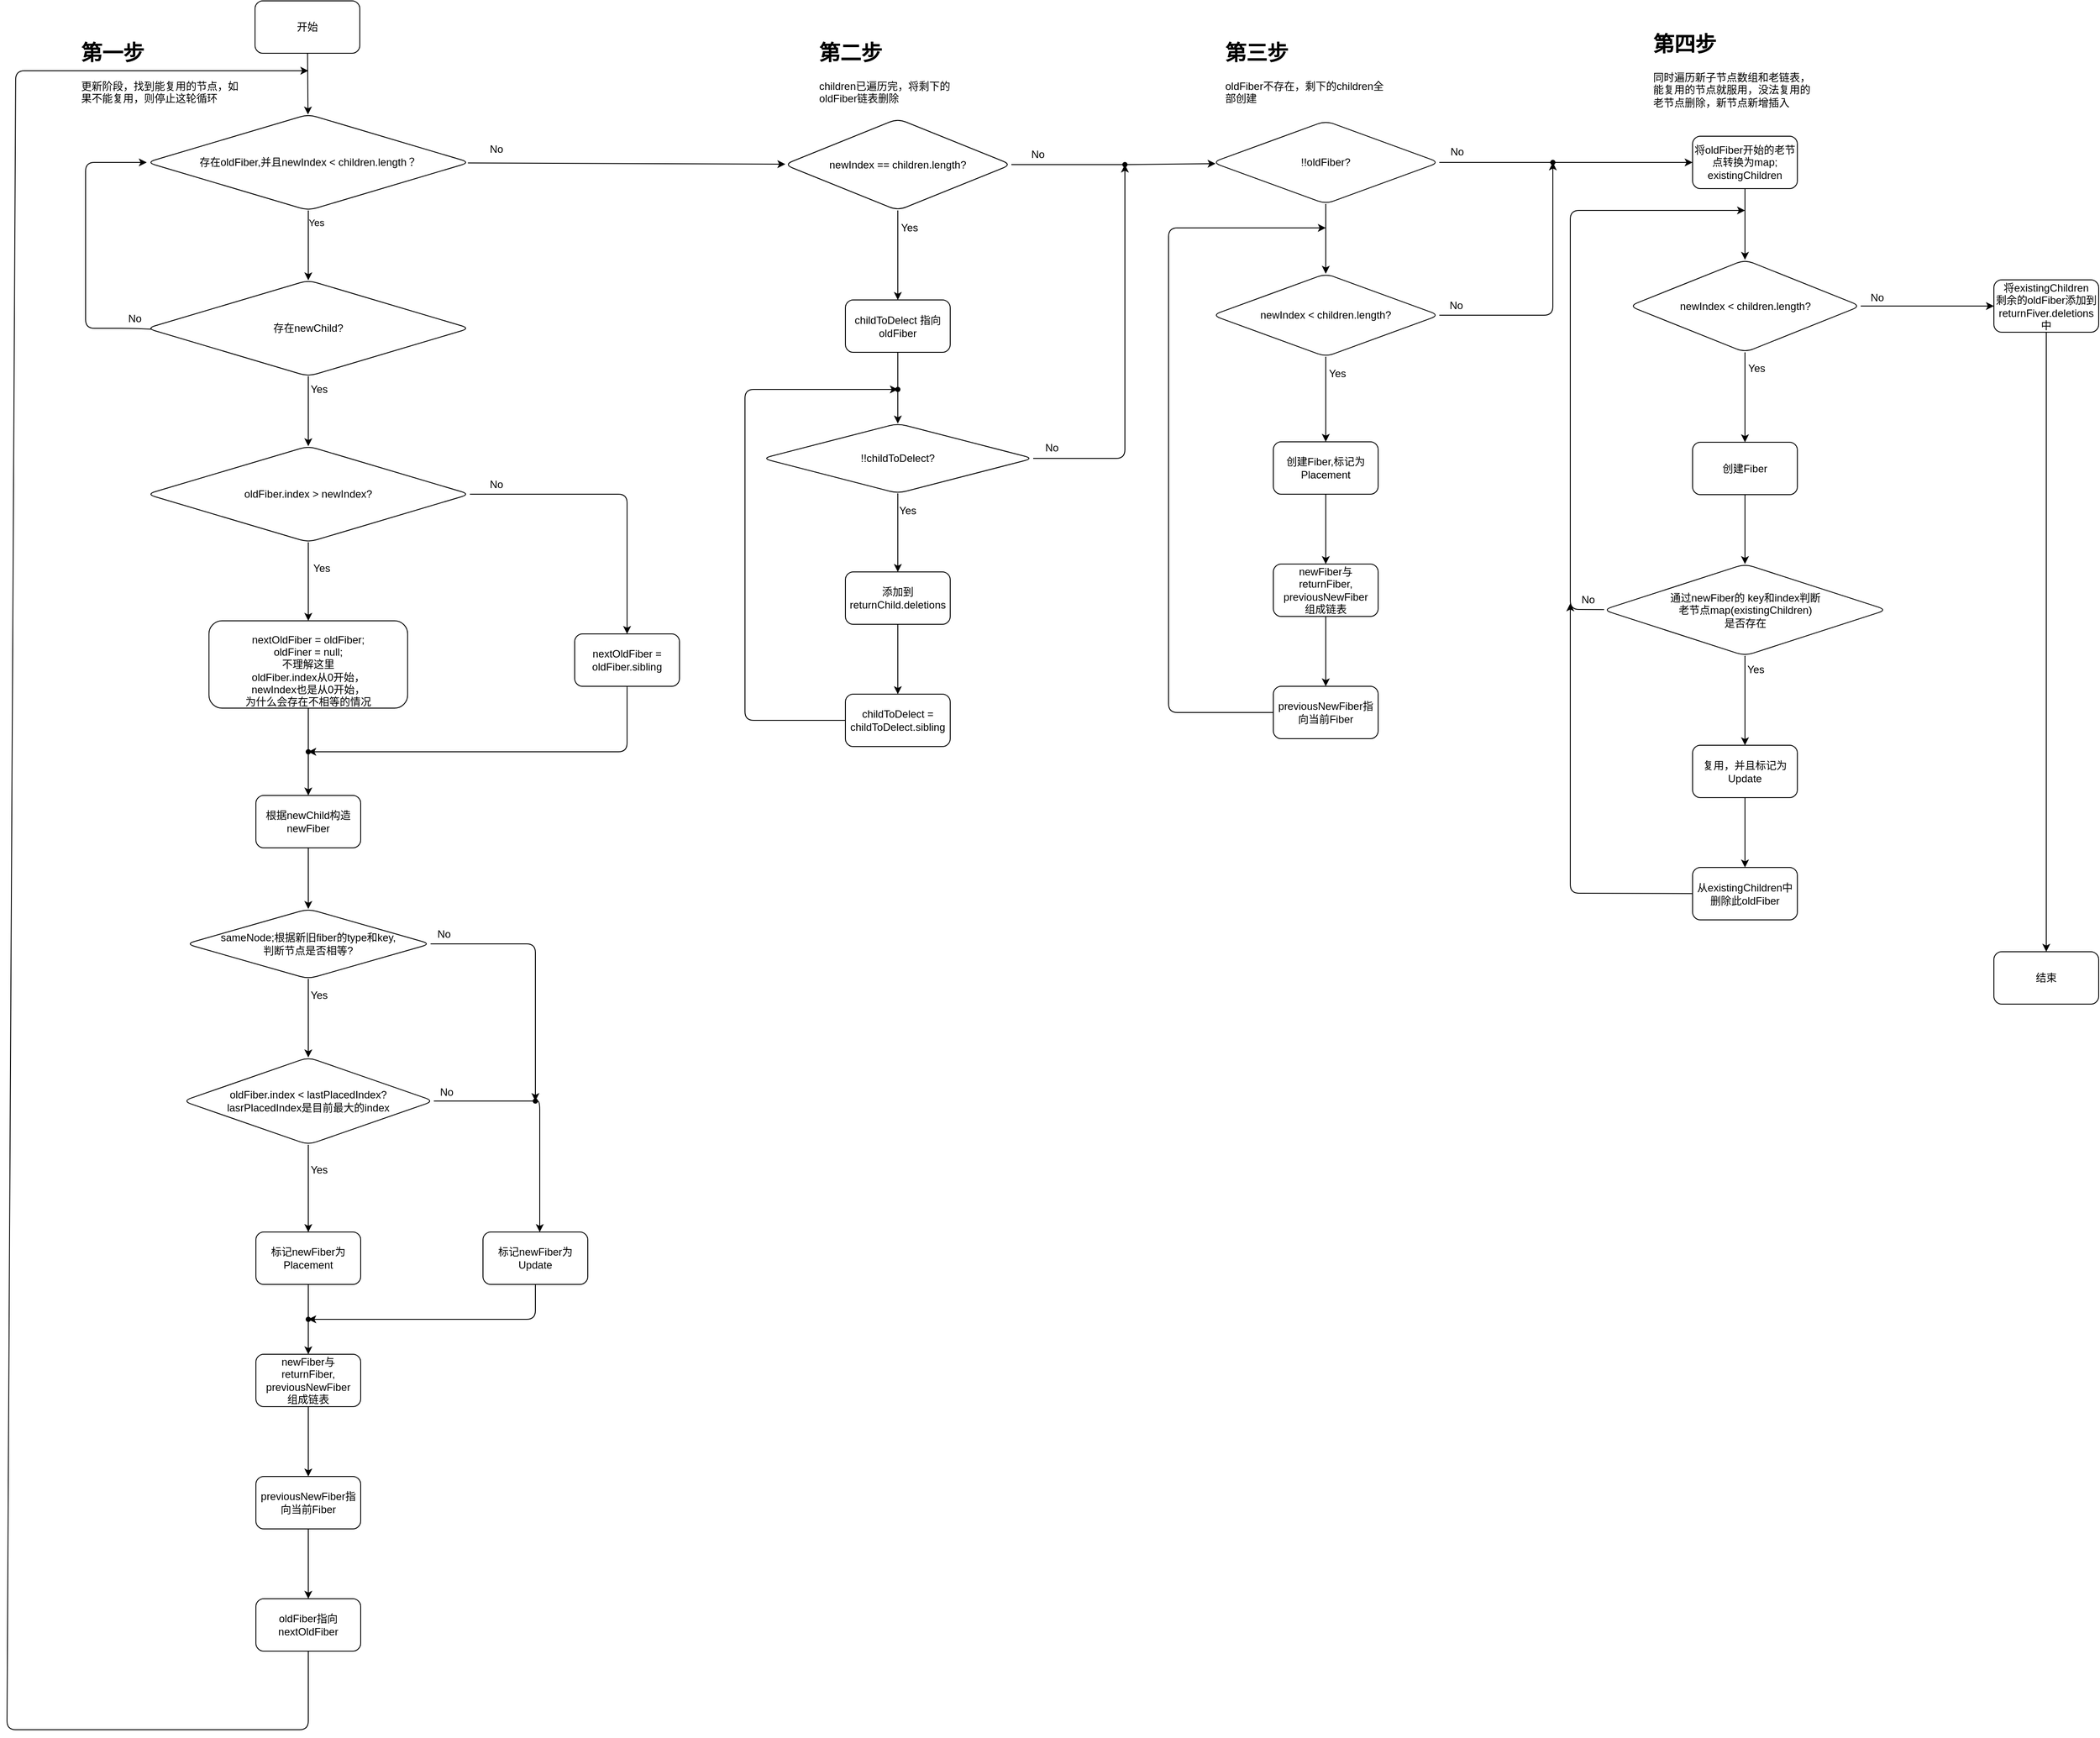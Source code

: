 <mxfile>
    <diagram id="0pCMZAAmox2kc1OV5gjN" name="第 1 页">
        <mxGraphModel dx="3513" dy="1557" grid="1" gridSize="10" guides="1" tooltips="1" connect="1" arrows="1" fold="1" page="1" pageScale="1" pageWidth="827" pageHeight="1169" math="0" shadow="0">
            <root>
                <mxCell id="0"/>
                <mxCell id="1" parent="0"/>
                <mxCell id="24" value="" style="edgeStyle=none;html=1;" edge="1" parent="1" source="9" target="23">
                    <mxGeometry relative="1" as="geometry"/>
                </mxCell>
                <mxCell id="9" value="开始" style="rounded=1;whiteSpace=wrap;html=1;" vertex="1" parent="1">
                    <mxGeometry x="318" y="167" width="120" height="60" as="geometry"/>
                </mxCell>
                <mxCell id="26" value="" style="edgeStyle=none;html=1;" edge="1" parent="1" source="23" target="25">
                    <mxGeometry relative="1" as="geometry"/>
                </mxCell>
                <mxCell id="27" value="Yes" style="edgeLabel;html=1;align=center;verticalAlign=middle;resizable=0;points=[];" vertex="1" connectable="0" parent="26">
                    <mxGeometry x="-0.671" y="5" relative="1" as="geometry">
                        <mxPoint x="4" y="1" as="offset"/>
                    </mxGeometry>
                </mxCell>
                <mxCell id="79" value="" style="edgeStyle=none;html=1;" edge="1" parent="1" source="23" target="78">
                    <mxGeometry relative="1" as="geometry"/>
                </mxCell>
                <mxCell id="23" value="存在oldFiber,并且newIndex &amp;lt; children.length？" style="rhombus;whiteSpace=wrap;html=1;rounded=1;" vertex="1" parent="1">
                    <mxGeometry x="194" y="297" width="370" height="110" as="geometry"/>
                </mxCell>
                <mxCell id="29" value="" style="edgeStyle=none;html=1;exitX=0.031;exitY=0.511;exitDx=0;exitDy=0;exitPerimeter=0;" edge="1" parent="1" source="25">
                    <mxGeometry relative="1" as="geometry">
                        <mxPoint x="194" y="352" as="targetPoint"/>
                        <Array as="points">
                            <mxPoint x="174" y="542"/>
                            <mxPoint x="124" y="542"/>
                            <mxPoint x="124" y="352"/>
                        </Array>
                    </mxGeometry>
                </mxCell>
                <mxCell id="33" value="" style="edgeStyle=none;html=1;" edge="1" parent="1" source="25" target="32">
                    <mxGeometry relative="1" as="geometry"/>
                </mxCell>
                <mxCell id="25" value="存在newChild?" style="rhombus;whiteSpace=wrap;html=1;rounded=1;" vertex="1" parent="1">
                    <mxGeometry x="194" y="487" width="370" height="110" as="geometry"/>
                </mxCell>
                <mxCell id="31" value="No" style="text;html=1;align=center;verticalAlign=middle;resizable=0;points=[];autosize=1;strokeColor=none;fillColor=none;" vertex="1" parent="1">
                    <mxGeometry x="165" y="521" width="30" height="20" as="geometry"/>
                </mxCell>
                <mxCell id="36" value="" style="edgeStyle=none;html=1;" edge="1" parent="1" source="32" target="35">
                    <mxGeometry relative="1" as="geometry"/>
                </mxCell>
                <mxCell id="39" value="" style="edgeStyle=none;html=1;" edge="1" parent="1" source="32" target="38">
                    <mxGeometry relative="1" as="geometry">
                        <Array as="points">
                            <mxPoint x="744" y="732"/>
                        </Array>
                    </mxGeometry>
                </mxCell>
                <mxCell id="32" value="oldFiber.index &amp;gt; newIndex?" style="rhombus;whiteSpace=wrap;html=1;rounded=1;" vertex="1" parent="1">
                    <mxGeometry x="194" y="677" width="370" height="110" as="geometry"/>
                </mxCell>
                <mxCell id="34" value="Yes" style="text;html=1;align=center;verticalAlign=middle;resizable=0;points=[];autosize=1;strokeColor=none;fillColor=none;" vertex="1" parent="1">
                    <mxGeometry x="371" y="602" width="40" height="20" as="geometry"/>
                </mxCell>
                <mxCell id="42" value="" style="edgeStyle=none;html=1;" edge="1" parent="1" source="35" target="41">
                    <mxGeometry relative="1" as="geometry"/>
                </mxCell>
                <mxCell id="35" value="&lt;br&gt;nextOldFiber = oldFiber;&lt;br&gt;oldFiner = null;&lt;br&gt;不理解这里&lt;br&gt;oldFiber.index从0开始，&lt;br&gt;newIndex也是从0开始，&lt;br&gt;为什么会存在不相等的情况" style="whiteSpace=wrap;html=1;rounded=1;" vertex="1" parent="1">
                    <mxGeometry x="265.25" y="877" width="227.5" height="100" as="geometry"/>
                </mxCell>
                <mxCell id="37" value="Yes" style="text;html=1;align=center;verticalAlign=middle;resizable=0;points=[];autosize=1;strokeColor=none;fillColor=none;" vertex="1" parent="1">
                    <mxGeometry x="374" y="807" width="40" height="20" as="geometry"/>
                </mxCell>
                <mxCell id="44" value="" style="edgeStyle=none;html=1;" edge="1" parent="1" source="38" target="43">
                    <mxGeometry relative="1" as="geometry">
                        <Array as="points">
                            <mxPoint x="744" y="1027"/>
                        </Array>
                    </mxGeometry>
                </mxCell>
                <mxCell id="38" value="nextOldFiber = oldFiber.sibling" style="whiteSpace=wrap;html=1;rounded=1;" vertex="1" parent="1">
                    <mxGeometry x="684" y="892" width="120" height="60" as="geometry"/>
                </mxCell>
                <mxCell id="40" value="No" style="text;html=1;align=center;verticalAlign=middle;resizable=0;points=[];autosize=1;strokeColor=none;fillColor=none;" vertex="1" parent="1">
                    <mxGeometry x="579" y="711" width="30" height="20" as="geometry"/>
                </mxCell>
                <mxCell id="46" value="" style="edgeStyle=none;html=1;" edge="1" parent="1" source="41" target="45">
                    <mxGeometry relative="1" as="geometry"/>
                </mxCell>
                <mxCell id="41" value="根据newChild构造newFiber" style="whiteSpace=wrap;html=1;rounded=1;" vertex="1" parent="1">
                    <mxGeometry x="319" y="1077" width="120" height="60" as="geometry"/>
                </mxCell>
                <mxCell id="43" value="" style="shape=waypoint;sketch=0;size=6;pointerEvents=1;points=[];fillColor=default;resizable=0;rotatable=0;perimeter=centerPerimeter;snapToPoint=1;rounded=1;" vertex="1" parent="1">
                    <mxGeometry x="359" y="1007" width="40" height="40" as="geometry"/>
                </mxCell>
                <mxCell id="52" value="" style="edgeStyle=none;html=1;" edge="1" parent="1" source="45" target="51">
                    <mxGeometry relative="1" as="geometry"/>
                </mxCell>
                <mxCell id="58" value="" style="edgeStyle=none;html=1;" edge="1" parent="1" source="45" target="57">
                    <mxGeometry relative="1" as="geometry">
                        <Array as="points">
                            <mxPoint x="639" y="1247"/>
                        </Array>
                    </mxGeometry>
                </mxCell>
                <mxCell id="45" value="sameNode;根据新旧fiber的type和key,&lt;br&gt;判断节点是否相等?" style="rhombus;whiteSpace=wrap;html=1;rounded=1;" vertex="1" parent="1">
                    <mxGeometry x="239" y="1207" width="280" height="80" as="geometry"/>
                </mxCell>
                <mxCell id="55" value="" style="edgeStyle=none;html=1;" edge="1" parent="1" source="51" target="54">
                    <mxGeometry relative="1" as="geometry"/>
                </mxCell>
                <mxCell id="63" value="" style="edgeStyle=none;html=1;startArrow=none;" edge="1" parent="1" source="57">
                    <mxGeometry relative="1" as="geometry">
                        <mxPoint x="644" y="1577" as="targetPoint"/>
                        <Array as="points">
                            <mxPoint x="644" y="1427"/>
                        </Array>
                    </mxGeometry>
                </mxCell>
                <mxCell id="51" value="oldFiber.index &amp;lt; lastPlacedIndex?&lt;br&gt;lasrPlacedIndex是目前最大的index" style="rhombus;whiteSpace=wrap;html=1;rounded=1;" vertex="1" parent="1">
                    <mxGeometry x="235.25" y="1377" width="287.5" height="100" as="geometry"/>
                </mxCell>
                <mxCell id="53" value="Yes" style="text;html=1;align=center;verticalAlign=middle;resizable=0;points=[];autosize=1;strokeColor=none;fillColor=none;" vertex="1" parent="1">
                    <mxGeometry x="371" y="1296" width="40" height="20" as="geometry"/>
                </mxCell>
                <mxCell id="69" value="" style="edgeStyle=none;html=1;" edge="1" parent="1" source="54" target="68">
                    <mxGeometry relative="1" as="geometry"/>
                </mxCell>
                <mxCell id="54" value="标记newFiber为Placement" style="whiteSpace=wrap;html=1;rounded=1;" vertex="1" parent="1">
                    <mxGeometry x="319" y="1577" width="120" height="60" as="geometry"/>
                </mxCell>
                <mxCell id="56" value="Yes" style="text;html=1;align=center;verticalAlign=middle;resizable=0;points=[];autosize=1;strokeColor=none;fillColor=none;" vertex="1" parent="1">
                    <mxGeometry x="371" y="1496" width="40" height="20" as="geometry"/>
                </mxCell>
                <mxCell id="75" value="" style="edgeStyle=none;html=1;exitX=0.5;exitY=1;exitDx=0;exitDy=0;" edge="1" parent="1" source="59" target="74">
                    <mxGeometry relative="1" as="geometry">
                        <mxPoint x="654" y="1647" as="sourcePoint"/>
                        <Array as="points">
                            <mxPoint x="639" y="1677"/>
                        </Array>
                    </mxGeometry>
                </mxCell>
                <mxCell id="59" value="标记newFiber为Update" style="whiteSpace=wrap;html=1;rounded=1;" vertex="1" parent="1">
                    <mxGeometry x="579" y="1577" width="120" height="60" as="geometry"/>
                </mxCell>
                <mxCell id="64" value="No" style="text;html=1;align=center;verticalAlign=middle;resizable=0;points=[];autosize=1;strokeColor=none;fillColor=none;" vertex="1" parent="1">
                    <mxGeometry x="522" y="1407" width="30" height="20" as="geometry"/>
                </mxCell>
                <mxCell id="57" value="" style="shape=waypoint;sketch=0;size=6;pointerEvents=1;points=[];fillColor=default;resizable=0;rotatable=0;perimeter=centerPerimeter;snapToPoint=1;rounded=1;" vertex="1" parent="1">
                    <mxGeometry x="619" y="1407" width="40" height="40" as="geometry"/>
                </mxCell>
                <mxCell id="66" value="" style="edgeStyle=none;html=1;endArrow=none;" edge="1" parent="1" source="51" target="57">
                    <mxGeometry relative="1" as="geometry">
                        <mxPoint x="522.75" y="1427" as="sourcePoint"/>
                        <mxPoint x="644" y="1577" as="targetPoint"/>
                        <Array as="points"/>
                    </mxGeometry>
                </mxCell>
                <mxCell id="67" value="No" style="text;html=1;align=center;verticalAlign=middle;resizable=0;points=[];autosize=1;strokeColor=none;fillColor=none;" vertex="1" parent="1">
                    <mxGeometry x="519" y="1226" width="30" height="20" as="geometry"/>
                </mxCell>
                <mxCell id="71" value="" style="edgeStyle=none;html=1;" edge="1" parent="1" source="68" target="70">
                    <mxGeometry relative="1" as="geometry"/>
                </mxCell>
                <mxCell id="68" value="newFiber与returnFiber,&lt;br&gt;previousNewFiber&lt;br&gt;组成链表" style="whiteSpace=wrap;html=1;rounded=1;" vertex="1" parent="1">
                    <mxGeometry x="319" y="1717" width="120" height="60" as="geometry"/>
                </mxCell>
                <mxCell id="73" value="" style="edgeStyle=none;html=1;" edge="1" parent="1" source="70" target="72">
                    <mxGeometry relative="1" as="geometry"/>
                </mxCell>
                <mxCell id="70" value="previousNewFiber指向当前Fiber" style="whiteSpace=wrap;html=1;rounded=1;" vertex="1" parent="1">
                    <mxGeometry x="319" y="1857" width="120" height="60" as="geometry"/>
                </mxCell>
                <mxCell id="77" value="" style="edgeStyle=none;html=1;" edge="1" parent="1" source="72">
                    <mxGeometry relative="1" as="geometry">
                        <mxPoint x="379" y="247" as="targetPoint"/>
                        <Array as="points">
                            <mxPoint x="379" y="2147"/>
                            <mxPoint x="34" y="2147"/>
                            <mxPoint x="44" y="247"/>
                        </Array>
                    </mxGeometry>
                </mxCell>
                <mxCell id="72" value="oldFiber指向nextOldFiber" style="whiteSpace=wrap;html=1;rounded=1;" vertex="1" parent="1">
                    <mxGeometry x="319" y="1997" width="120" height="60" as="geometry"/>
                </mxCell>
                <mxCell id="74" value="" style="shape=waypoint;sketch=0;size=6;pointerEvents=1;points=[];fillColor=default;resizable=0;rotatable=0;perimeter=centerPerimeter;snapToPoint=1;rounded=1;" vertex="1" parent="1">
                    <mxGeometry x="359" y="1657" width="40" height="40" as="geometry"/>
                </mxCell>
                <mxCell id="90" value="" style="edgeStyle=none;html=1;" edge="1" parent="1" source="78" target="89">
                    <mxGeometry relative="1" as="geometry"/>
                </mxCell>
                <mxCell id="105" value="" style="edgeStyle=none;html=1;startArrow=none;" edge="1" parent="1" source="108" target="104">
                    <mxGeometry relative="1" as="geometry"/>
                </mxCell>
                <mxCell id="78" value="newIndex == children.length?" style="rhombus;whiteSpace=wrap;html=1;rounded=1;" vertex="1" parent="1">
                    <mxGeometry x="924" y="302" width="260" height="105" as="geometry"/>
                </mxCell>
                <mxCell id="80" value="No" style="text;html=1;align=center;verticalAlign=middle;resizable=0;points=[];autosize=1;strokeColor=none;fillColor=none;" vertex="1" parent="1">
                    <mxGeometry x="579" y="327" width="30" height="20" as="geometry"/>
                </mxCell>
                <mxCell id="85" value="&lt;h1&gt;第二步&lt;/h1&gt;&lt;p&gt;&lt;span style=&quot;text-align: center&quot;&gt;children已遍历完，将剩下的oldFiber链表删除&lt;/span&gt;&lt;br&gt;&lt;/p&gt;" style="text;html=1;strokeColor=none;fillColor=none;spacing=5;spacingTop=-20;whiteSpace=wrap;overflow=hidden;rounded=0;" vertex="1" parent="1">
                    <mxGeometry x="959" y="207" width="190" height="85" as="geometry"/>
                </mxCell>
                <mxCell id="86" value="&lt;h1&gt;第一步&lt;/h1&gt;&lt;p&gt;更新阶段，找到能复用的节点，如果不能复用，则停止这轮循环&lt;br&gt;&lt;/p&gt;" style="text;html=1;strokeColor=none;fillColor=none;spacing=5;spacingTop=-20;whiteSpace=wrap;overflow=hidden;rounded=0;" vertex="1" parent="1">
                    <mxGeometry x="114" y="207" width="190" height="85" as="geometry"/>
                </mxCell>
                <mxCell id="92" value="" style="edgeStyle=none;html=1;" edge="1" parent="1" source="89" target="91">
                    <mxGeometry relative="1" as="geometry"/>
                </mxCell>
                <mxCell id="89" value="childToDelect 指向oldFiber" style="whiteSpace=wrap;html=1;rounded=1;" vertex="1" parent="1">
                    <mxGeometry x="994" y="509.5" width="120" height="60" as="geometry"/>
                </mxCell>
                <mxCell id="94" value="" style="edgeStyle=none;html=1;" edge="1" parent="1" source="91" target="93">
                    <mxGeometry relative="1" as="geometry"/>
                </mxCell>
                <mxCell id="109" value="" style="edgeStyle=none;html=1;" edge="1" parent="1" source="91" target="108">
                    <mxGeometry relative="1" as="geometry">
                        <Array as="points">
                            <mxPoint x="1314" y="691"/>
                        </Array>
                    </mxGeometry>
                </mxCell>
                <mxCell id="91" value="!!childToDelect?" style="rhombus;whiteSpace=wrap;html=1;rounded=1;" vertex="1" parent="1">
                    <mxGeometry x="899" y="651" width="310" height="80" as="geometry"/>
                </mxCell>
                <mxCell id="96" value="" style="edgeStyle=none;html=1;" edge="1" parent="1" source="93" target="95">
                    <mxGeometry relative="1" as="geometry"/>
                </mxCell>
                <mxCell id="93" value="添加到returnChild.deletions" style="whiteSpace=wrap;html=1;rounded=1;" vertex="1" parent="1">
                    <mxGeometry x="994" y="821" width="120" height="60" as="geometry"/>
                </mxCell>
                <mxCell id="101" value="" style="edgeStyle=none;html=1;" edge="1" parent="1" source="95" target="100">
                    <mxGeometry relative="1" as="geometry">
                        <Array as="points">
                            <mxPoint x="879" y="991"/>
                            <mxPoint x="879" y="612"/>
                        </Array>
                    </mxGeometry>
                </mxCell>
                <mxCell id="95" value="childToDelect = childToDelect.sibling" style="whiteSpace=wrap;html=1;rounded=1;" vertex="1" parent="1">
                    <mxGeometry x="994" y="961" width="120" height="60" as="geometry"/>
                </mxCell>
                <mxCell id="100" value="" style="shape=waypoint;sketch=0;size=6;pointerEvents=1;points=[];fillColor=default;resizable=0;rotatable=0;perimeter=centerPerimeter;snapToPoint=1;rounded=1;" vertex="1" parent="1">
                    <mxGeometry x="1034" y="592" width="40" height="40" as="geometry"/>
                </mxCell>
                <mxCell id="102" value="Yes" style="text;html=1;align=center;verticalAlign=middle;resizable=0;points=[];autosize=1;strokeColor=none;fillColor=none;" vertex="1" parent="1">
                    <mxGeometry x="1045" y="741" width="40" height="20" as="geometry"/>
                </mxCell>
                <mxCell id="103" value="&lt;h1&gt;第三步&lt;/h1&gt;&lt;p style=&quot;&quot;&gt;oldFiber不存在，剩下的children全部创建&lt;/p&gt;" style="text;html=1;strokeColor=none;fillColor=none;spacing=5;spacingTop=-20;whiteSpace=wrap;overflow=hidden;rounded=0;align=left;" vertex="1" parent="1">
                    <mxGeometry x="1424" y="207" width="190" height="85" as="geometry"/>
                </mxCell>
                <mxCell id="113" value="" style="edgeStyle=none;html=1;" edge="1" parent="1" source="104" target="112">
                    <mxGeometry relative="1" as="geometry"/>
                </mxCell>
                <mxCell id="125" value="" style="edgeStyle=none;html=1;startArrow=none;" edge="1" parent="1" source="127" target="124">
                    <mxGeometry relative="1" as="geometry"/>
                </mxCell>
                <mxCell id="104" value="!!oldFiber?" style="rhombus;whiteSpace=wrap;html=1;rounded=1;" vertex="1" parent="1">
                    <mxGeometry x="1414" y="304.5" width="260" height="95" as="geometry"/>
                </mxCell>
                <mxCell id="106" value="Yes" style="text;html=1;align=center;verticalAlign=middle;resizable=0;points=[];autosize=1;strokeColor=none;fillColor=none;" vertex="1" parent="1">
                    <mxGeometry x="1047" y="417" width="40" height="20" as="geometry"/>
                </mxCell>
                <mxCell id="107" value="No" style="text;html=1;align=center;verticalAlign=middle;resizable=0;points=[];autosize=1;strokeColor=none;fillColor=none;" vertex="1" parent="1">
                    <mxGeometry x="1199" y="333" width="30" height="20" as="geometry"/>
                </mxCell>
                <mxCell id="110" value="No" style="text;html=1;align=center;verticalAlign=middle;resizable=0;points=[];autosize=1;strokeColor=none;fillColor=none;" vertex="1" parent="1">
                    <mxGeometry x="1215" y="669" width="30" height="20" as="geometry"/>
                </mxCell>
                <mxCell id="108" value="" style="shape=waypoint;sketch=0;size=6;pointerEvents=1;points=[];fillColor=default;resizable=0;rotatable=0;perimeter=centerPerimeter;snapToPoint=1;rounded=1;" vertex="1" parent="1">
                    <mxGeometry x="1294" y="334.5" width="40" height="40" as="geometry"/>
                </mxCell>
                <mxCell id="111" value="" style="edgeStyle=none;html=1;endArrow=none;" edge="1" parent="1" source="78" target="108">
                    <mxGeometry relative="1" as="geometry">
                        <mxPoint x="1182.378" y="353.845" as="sourcePoint"/>
                        <mxPoint x="1415.79" y="352.654" as="targetPoint"/>
                    </mxGeometry>
                </mxCell>
                <mxCell id="115" value="" style="edgeStyle=none;html=1;" edge="1" parent="1" source="112" target="114">
                    <mxGeometry relative="1" as="geometry"/>
                </mxCell>
                <mxCell id="128" value="" style="edgeStyle=none;html=1;" edge="1" parent="1" source="112" target="127">
                    <mxGeometry relative="1" as="geometry">
                        <Array as="points">
                            <mxPoint x="1804" y="527"/>
                        </Array>
                    </mxGeometry>
                </mxCell>
                <mxCell id="112" value="newIndex &amp;lt; children.length?" style="rhombus;whiteSpace=wrap;html=1;rounded=1;" vertex="1" parent="1">
                    <mxGeometry x="1414" y="479.5" width="260" height="95" as="geometry"/>
                </mxCell>
                <mxCell id="117" value="" style="edgeStyle=none;html=1;" edge="1" parent="1" source="114" target="116">
                    <mxGeometry relative="1" as="geometry"/>
                </mxCell>
                <mxCell id="114" value="创建Fiber,标记为Placement" style="whiteSpace=wrap;html=1;rounded=1;" vertex="1" parent="1">
                    <mxGeometry x="1484" y="672" width="120" height="60" as="geometry"/>
                </mxCell>
                <mxCell id="119" value="" style="edgeStyle=none;html=1;" edge="1" parent="1" source="116" target="118">
                    <mxGeometry relative="1" as="geometry"/>
                </mxCell>
                <mxCell id="116" value="&lt;span&gt;newFiber与returnFiber,&lt;/span&gt;&lt;br&gt;&lt;span&gt;previousNewFiber&lt;/span&gt;&lt;br&gt;&lt;span&gt;组成链表&lt;/span&gt;" style="whiteSpace=wrap;html=1;rounded=1;" vertex="1" parent="1">
                    <mxGeometry x="1484" y="812" width="120" height="60" as="geometry"/>
                </mxCell>
                <mxCell id="121" value="" style="edgeStyle=none;html=1;" edge="1" parent="1" source="118">
                    <mxGeometry relative="1" as="geometry">
                        <mxPoint x="1544" y="427" as="targetPoint"/>
                        <Array as="points">
                            <mxPoint x="1364" y="982"/>
                            <mxPoint x="1364" y="427"/>
                        </Array>
                    </mxGeometry>
                </mxCell>
                <mxCell id="118" value="&lt;span&gt;previousNewFiber指向当前Fiber&lt;/span&gt;" style="whiteSpace=wrap;html=1;rounded=1;" vertex="1" parent="1">
                    <mxGeometry x="1484" y="952" width="120" height="60" as="geometry"/>
                </mxCell>
                <mxCell id="122" value="Yes" style="text;html=1;align=center;verticalAlign=middle;resizable=0;points=[];autosize=1;strokeColor=none;fillColor=none;" vertex="1" parent="1">
                    <mxGeometry x="1537" y="584" width="40" height="20" as="geometry"/>
                </mxCell>
                <mxCell id="123" value="&lt;h1&gt;第四步&lt;/h1&gt;&lt;p&gt;同时遍历新子节点数组和老链表，能复用的节点就服用，没法复用的老节点删除，新节点新增插入&lt;br&gt;&lt;/p&gt;" style="text;html=1;strokeColor=none;fillColor=none;spacing=5;spacingTop=-20;whiteSpace=wrap;overflow=hidden;rounded=0;align=left;" vertex="1" parent="1">
                    <mxGeometry x="1914" y="197" width="190" height="100" as="geometry"/>
                </mxCell>
                <mxCell id="132" value="" style="edgeStyle=none;html=1;" edge="1" parent="1" source="124" target="131">
                    <mxGeometry relative="1" as="geometry"/>
                </mxCell>
                <mxCell id="124" value="将oldFiber开始的老节点转换为map;&lt;br&gt;existingChildren" style="whiteSpace=wrap;html=1;rounded=1;" vertex="1" parent="1">
                    <mxGeometry x="1964" y="322" width="120" height="60" as="geometry"/>
                </mxCell>
                <mxCell id="126" value="No" style="text;html=1;align=center;verticalAlign=middle;resizable=0;points=[];autosize=1;strokeColor=none;fillColor=none;" vertex="1" parent="1">
                    <mxGeometry x="1679" y="330" width="30" height="20" as="geometry"/>
                </mxCell>
                <mxCell id="127" value="" style="shape=waypoint;sketch=0;size=6;pointerEvents=1;points=[];fillColor=default;resizable=0;rotatable=0;perimeter=centerPerimeter;snapToPoint=1;rounded=1;" vertex="1" parent="1">
                    <mxGeometry x="1784" y="332" width="40" height="40" as="geometry"/>
                </mxCell>
                <mxCell id="129" value="" style="edgeStyle=none;html=1;endArrow=none;" edge="1" parent="1" source="104" target="127">
                    <mxGeometry relative="1" as="geometry">
                        <mxPoint x="1674" y="352" as="sourcePoint"/>
                        <mxPoint x="1964" y="352" as="targetPoint"/>
                    </mxGeometry>
                </mxCell>
                <mxCell id="130" value="No" style="text;html=1;align=center;verticalAlign=middle;resizable=0;points=[];autosize=1;strokeColor=none;fillColor=none;" vertex="1" parent="1">
                    <mxGeometry x="1678" y="506" width="30" height="20" as="geometry"/>
                </mxCell>
                <mxCell id="134" value="" style="edgeStyle=none;html=1;" edge="1" parent="1" source="131" target="133">
                    <mxGeometry relative="1" as="geometry"/>
                </mxCell>
                <mxCell id="147" value="" style="edgeStyle=none;html=1;fontFamily=Helvetica;fontSize=12;fontColor=default;" edge="1" parent="1" source="131" target="146">
                    <mxGeometry relative="1" as="geometry"/>
                </mxCell>
                <mxCell id="131" value="newIndex &amp;lt; children.length?" style="rhombus;whiteSpace=wrap;html=1;rounded=1;" vertex="1" parent="1">
                    <mxGeometry x="1891.5" y="463.5" width="265" height="106" as="geometry"/>
                </mxCell>
                <mxCell id="137" value="" style="edgeStyle=none;html=1;fontFamily=Helvetica;fontSize=12;fontColor=default;" edge="1" parent="1" source="133" target="136">
                    <mxGeometry relative="1" as="geometry"/>
                </mxCell>
                <mxCell id="133" value="创建Fiber" style="whiteSpace=wrap;html=1;rounded=1;" vertex="1" parent="1">
                    <mxGeometry x="1964" y="672.5" width="120" height="60" as="geometry"/>
                </mxCell>
                <mxCell id="135" value="Yes" style="text;html=1;align=center;verticalAlign=middle;resizable=0;points=[];autosize=1;strokeColor=none;fillColor=none;" vertex="1" parent="1">
                    <mxGeometry x="2017" y="578" width="40" height="20" as="geometry"/>
                </mxCell>
                <mxCell id="139" value="" style="edgeStyle=none;html=1;fontFamily=Helvetica;fontSize=12;fontColor=default;" edge="1" parent="1" source="136" target="138">
                    <mxGeometry relative="1" as="geometry"/>
                </mxCell>
                <mxCell id="152" value="" style="edgeStyle=none;html=1;fontFamily=Helvetica;fontSize=12;fontColor=default;" edge="1" parent="1" source="136">
                    <mxGeometry relative="1" as="geometry">
                        <mxPoint x="2024" y="407" as="targetPoint"/>
                        <Array as="points">
                            <mxPoint x="1824" y="864"/>
                            <mxPoint x="1824" y="407"/>
                        </Array>
                    </mxGeometry>
                </mxCell>
                <mxCell id="136" value="通过newFiber的 key和index判断&lt;br&gt;老节点map(existingChildren)&lt;br&gt;是否存在" style="rhombus;whiteSpace=wrap;html=1;rounded=1;" vertex="1" parent="1">
                    <mxGeometry x="1861.5" y="812" width="325" height="105" as="geometry"/>
                </mxCell>
                <mxCell id="145" value="" style="edgeStyle=none;html=1;fontFamily=Helvetica;fontSize=12;fontColor=default;" edge="1" parent="1" source="138" target="144">
                    <mxGeometry relative="1" as="geometry"/>
                </mxCell>
                <mxCell id="138" value="复用，并且标记为Update" style="whiteSpace=wrap;html=1;rounded=1;" vertex="1" parent="1">
                    <mxGeometry x="1964" y="1019.5" width="120" height="60" as="geometry"/>
                </mxCell>
                <mxCell id="140" value="Yes" style="text;html=1;align=center;verticalAlign=middle;resizable=0;points=[];autosize=1;strokeColor=none;fillColor=none;fontSize=12;fontFamily=Helvetica;fontColor=default;" vertex="1" parent="1">
                    <mxGeometry x="2016" y="923" width="40" height="20" as="geometry"/>
                </mxCell>
                <mxCell id="155" value="" style="edgeStyle=none;html=1;fontFamily=Helvetica;fontSize=12;fontColor=default;" edge="1" parent="1" source="144">
                    <mxGeometry relative="1" as="geometry">
                        <mxPoint x="1824" y="857" as="targetPoint"/>
                        <Array as="points">
                            <mxPoint x="1824" y="1189"/>
                        </Array>
                    </mxGeometry>
                </mxCell>
                <mxCell id="144" value="从existingChildren中删除此oldFiber" style="whiteSpace=wrap;html=1;rounded=1;" vertex="1" parent="1">
                    <mxGeometry x="1964" y="1159.5" width="120" height="60" as="geometry"/>
                </mxCell>
                <mxCell id="150" value="" style="edgeStyle=none;html=1;fontFamily=Helvetica;fontSize=12;fontColor=default;" edge="1" parent="1" source="146" target="149">
                    <mxGeometry relative="1" as="geometry"/>
                </mxCell>
                <mxCell id="146" value="将existingChildren&lt;br&gt;剩余的oldFiber添加到returnFiver.deletions中" style="whiteSpace=wrap;html=1;rounded=1;" vertex="1" parent="1">
                    <mxGeometry x="2309" y="486.5" width="120" height="60" as="geometry"/>
                </mxCell>
                <mxCell id="148" value="No" style="text;html=1;align=center;verticalAlign=middle;resizable=0;points=[];autosize=1;strokeColor=none;fillColor=none;fontSize=12;fontFamily=Helvetica;fontColor=default;" vertex="1" parent="1">
                    <mxGeometry x="2160" y="496.5" width="30" height="20" as="geometry"/>
                </mxCell>
                <mxCell id="149" value="结束" style="whiteSpace=wrap;html=1;rounded=1;" vertex="1" parent="1">
                    <mxGeometry x="2309" y="1256" width="120" height="60" as="geometry"/>
                </mxCell>
                <mxCell id="153" value="No" style="text;html=1;align=center;verticalAlign=middle;resizable=0;points=[];autosize=1;strokeColor=none;fillColor=none;fontSize=12;fontFamily=Helvetica;fontColor=default;" vertex="1" parent="1">
                    <mxGeometry x="1829" y="843" width="30" height="20" as="geometry"/>
                </mxCell>
            </root>
        </mxGraphModel>
    </diagram>
</mxfile>

